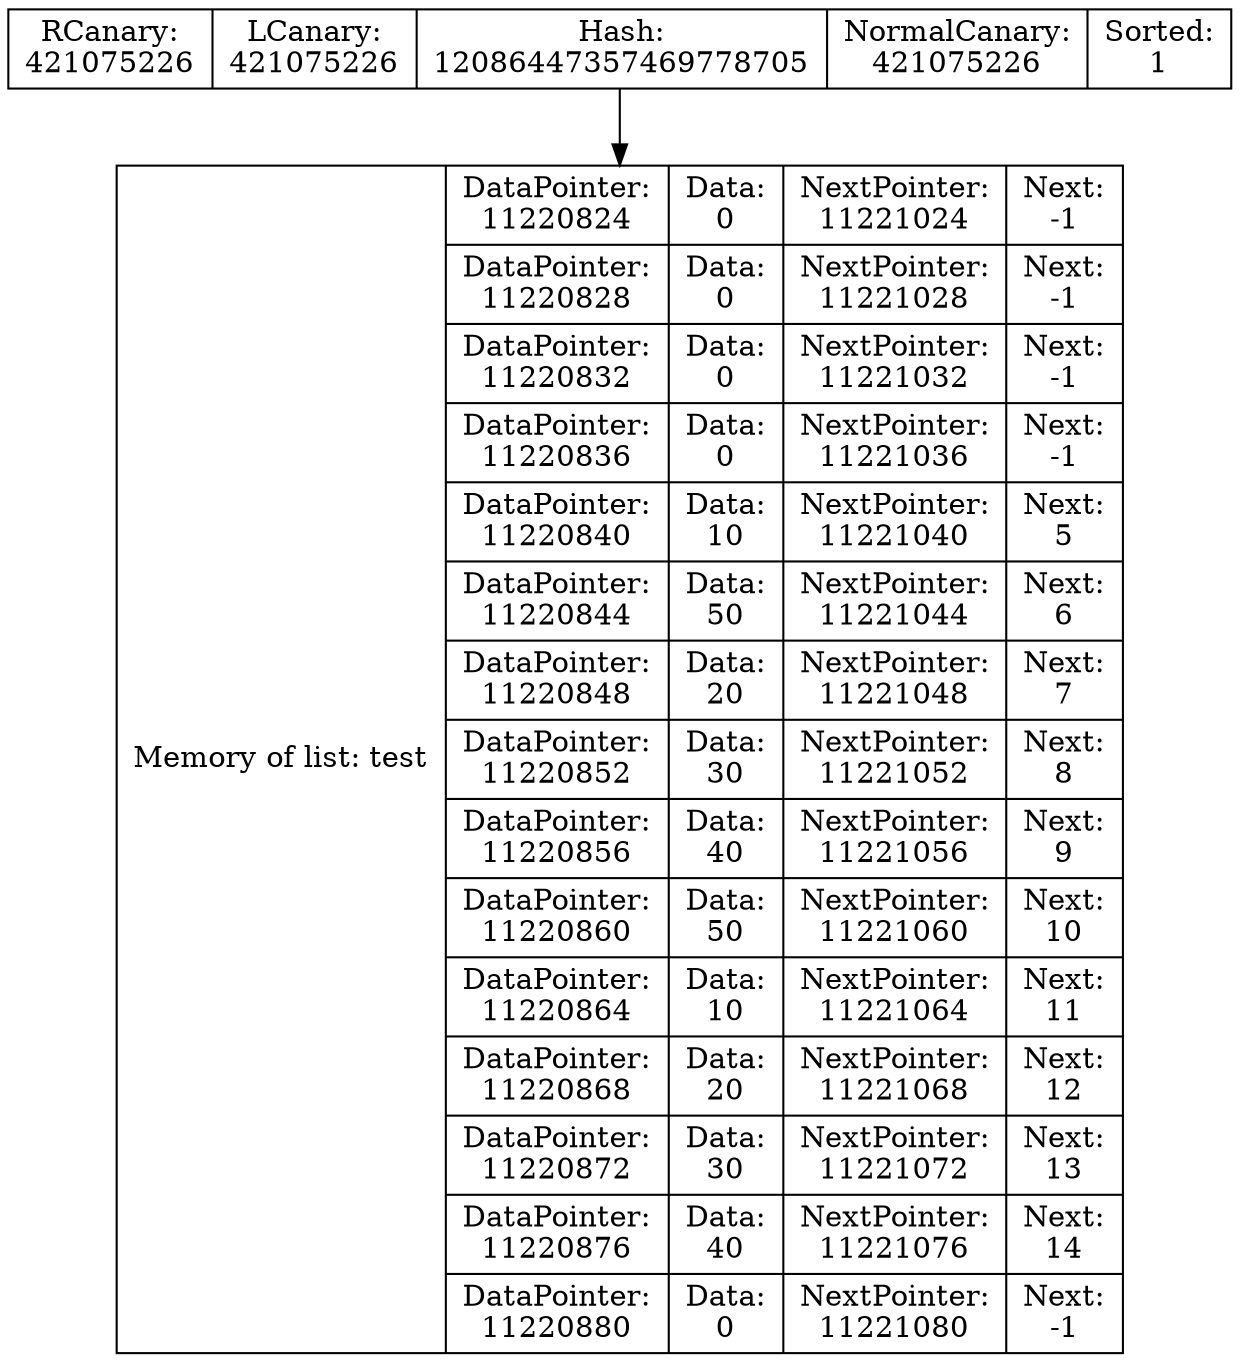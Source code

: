 digraph G{
data [shape=record,label="{Memory of list: test} | {{DataPointer:\n11220824 | Data:\n0 | NextPointer:\n11221024 | Next:\n-1}
| {DataPointer:\n11220828 | Data:\n0 | NextPointer:\n11221028 | Next:\n-1}
| {DataPointer:\n11220832 | Data:\n0 | NextPointer:\n11221032 | Next:\n-1}
| {DataPointer:\n11220836 | Data:\n0 | NextPointer:\n11221036 | Next:\n-1}
| {DataPointer:\n11220840 | Data:\n10 | NextPointer:\n11221040 | Next:\n5}
| {DataPointer:\n11220844 | Data:\n50 | NextPointer:\n11221044 | Next:\n6}
| {DataPointer:\n11220848 | Data:\n20 | NextPointer:\n11221048 | Next:\n7}
| {DataPointer:\n11220852 | Data:\n30 | NextPointer:\n11221052 | Next:\n8}
| {DataPointer:\n11220856 | Data:\n40 | NextPointer:\n11221056 | Next:\n9}
| {DataPointer:\n11220860 | Data:\n50 | NextPointer:\n11221060 | Next:\n10}
| {DataPointer:\n11220864 | Data:\n10 | NextPointer:\n11221064 | Next:\n11}
| {DataPointer:\n11220868 | Data:\n20 | NextPointer:\n11221068 | Next:\n12}
| {DataPointer:\n11220872 | Data:\n30 | NextPointer:\n11221072 | Next:\n13}
| {DataPointer:\n11220876 | Data:\n40 | NextPointer:\n11221076 | Next:\n14}
| {DataPointer:\n11220880 | Data:\n0 | NextPointer:\n11221080 | Next:\n-1}
}"];
Shild [shape=record,label=" RCanary:\n421075226 | LCanary:\n421075226 | Hash:\n12086447357469778705 | NormalCanary:\n421075226 | Sorted:\n1"];
Shild->data
}
